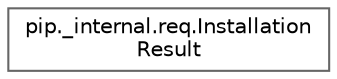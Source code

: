 digraph "Graphical Class Hierarchy"
{
 // LATEX_PDF_SIZE
  bgcolor="transparent";
  edge [fontname=Helvetica,fontsize=10,labelfontname=Helvetica,labelfontsize=10];
  node [fontname=Helvetica,fontsize=10,shape=box,height=0.2,width=0.4];
  rankdir="LR";
  Node0 [id="Node000000",label="pip._internal.req.Installation\lResult",height=0.2,width=0.4,color="grey40", fillcolor="white", style="filled",URL="$classpip_1_1__internal_1_1req_1_1_installation_result.html",tooltip=" "];
}
